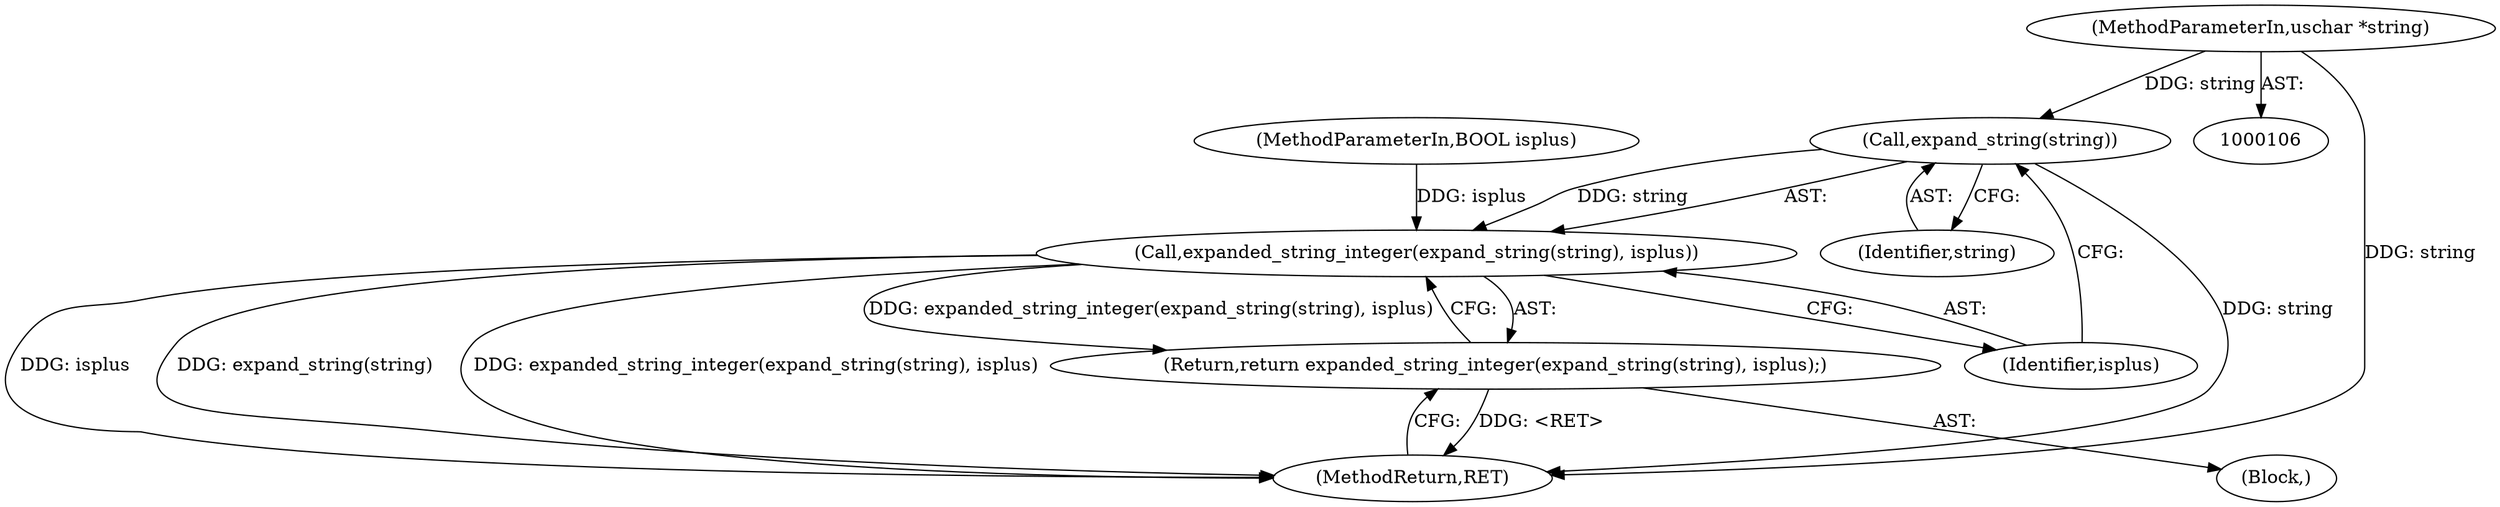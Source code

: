 digraph "0_exim_88a5ee399db9c15c2a94cd95aae6f364afab3249_0@pointer" {
"1000112" [label="(Call,expand_string(string))"];
"1000107" [label="(MethodParameterIn,uschar *string)"];
"1000111" [label="(Call,expanded_string_integer(expand_string(string), isplus))"];
"1000110" [label="(Return,return expanded_string_integer(expand_string(string), isplus);)"];
"1000115" [label="(MethodReturn,RET)"];
"1000111" [label="(Call,expanded_string_integer(expand_string(string), isplus))"];
"1000114" [label="(Identifier,isplus)"];
"1000107" [label="(MethodParameterIn,uschar *string)"];
"1000109" [label="(Block,)"];
"1000112" [label="(Call,expand_string(string))"];
"1000110" [label="(Return,return expanded_string_integer(expand_string(string), isplus);)"];
"1000113" [label="(Identifier,string)"];
"1000108" [label="(MethodParameterIn,BOOL isplus)"];
"1000112" -> "1000111"  [label="AST: "];
"1000112" -> "1000113"  [label="CFG: "];
"1000113" -> "1000112"  [label="AST: "];
"1000114" -> "1000112"  [label="CFG: "];
"1000112" -> "1000115"  [label="DDG: string"];
"1000112" -> "1000111"  [label="DDG: string"];
"1000107" -> "1000112"  [label="DDG: string"];
"1000107" -> "1000106"  [label="AST: "];
"1000107" -> "1000115"  [label="DDG: string"];
"1000111" -> "1000110"  [label="AST: "];
"1000111" -> "1000114"  [label="CFG: "];
"1000114" -> "1000111"  [label="AST: "];
"1000110" -> "1000111"  [label="CFG: "];
"1000111" -> "1000115"  [label="DDG: isplus"];
"1000111" -> "1000115"  [label="DDG: expand_string(string)"];
"1000111" -> "1000115"  [label="DDG: expanded_string_integer(expand_string(string), isplus)"];
"1000111" -> "1000110"  [label="DDG: expanded_string_integer(expand_string(string), isplus)"];
"1000108" -> "1000111"  [label="DDG: isplus"];
"1000110" -> "1000109"  [label="AST: "];
"1000115" -> "1000110"  [label="CFG: "];
"1000110" -> "1000115"  [label="DDG: <RET>"];
}
